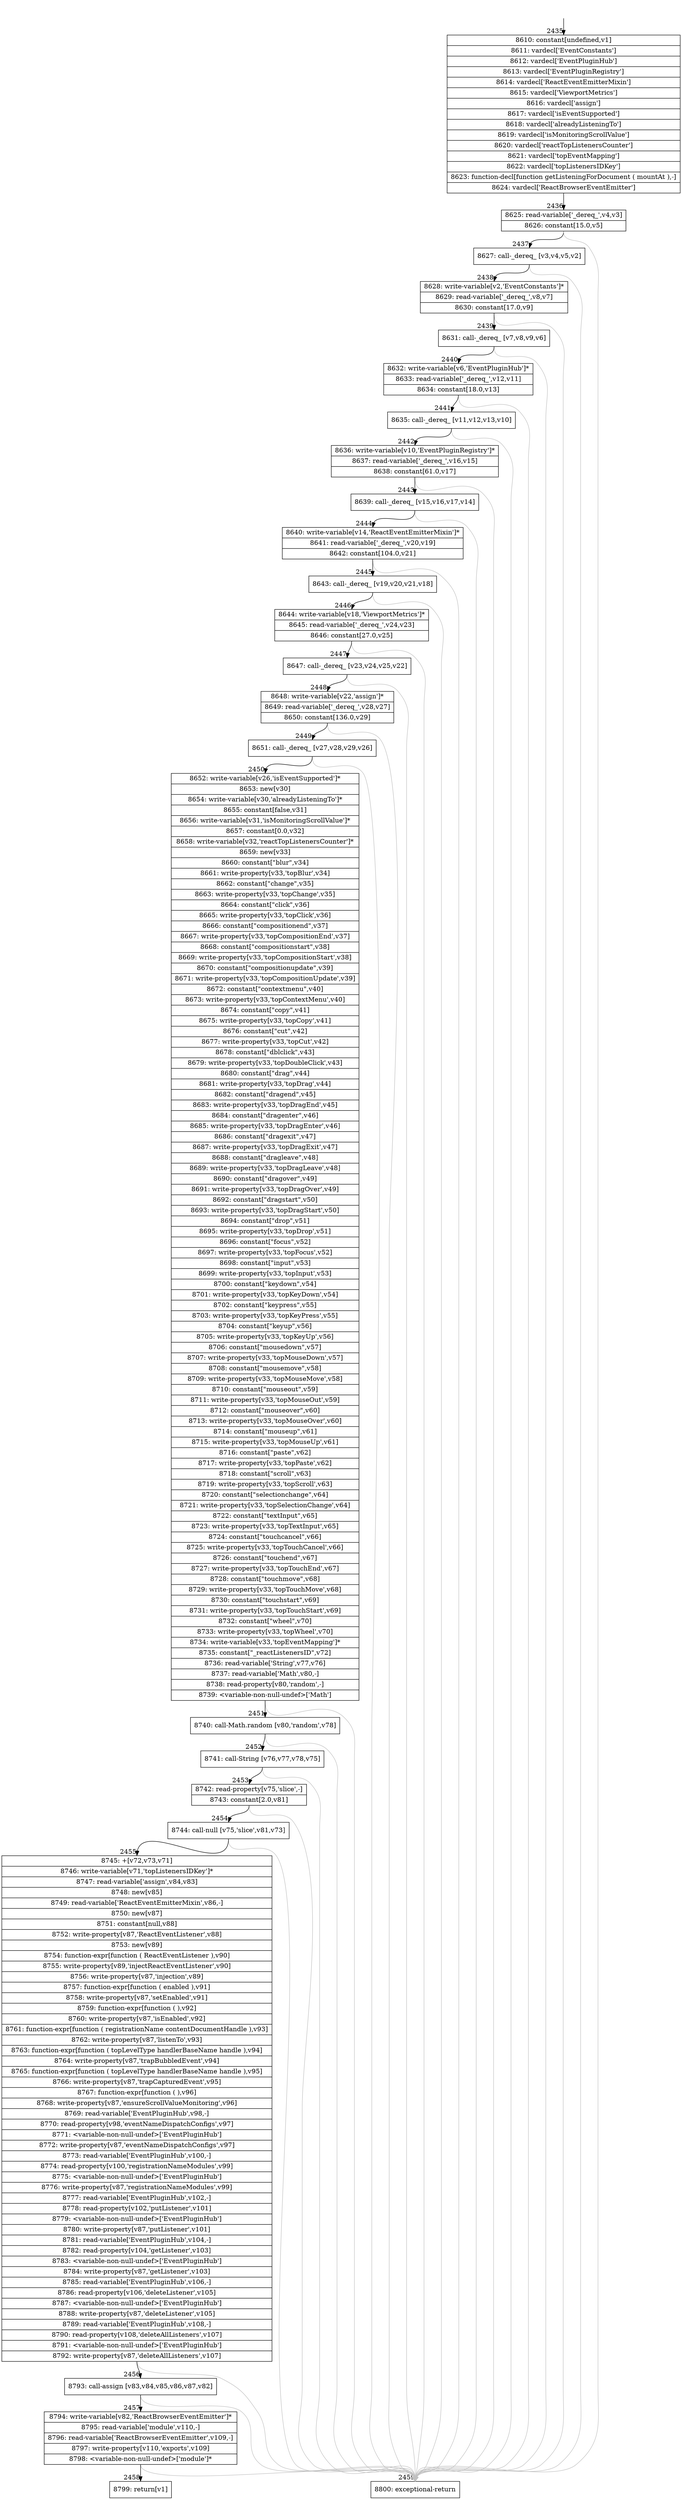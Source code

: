 digraph {
rankdir="TD"
BB_entry170[shape=none,label=""];
BB_entry170 -> BB2435 [tailport=s, headport=n, headlabel="    2435"]
BB2435 [shape=record label="{8610: constant[undefined,v1]|8611: vardecl['EventConstants']|8612: vardecl['EventPluginHub']|8613: vardecl['EventPluginRegistry']|8614: vardecl['ReactEventEmitterMixin']|8615: vardecl['ViewportMetrics']|8616: vardecl['assign']|8617: vardecl['isEventSupported']|8618: vardecl['alreadyListeningTo']|8619: vardecl['isMonitoringScrollValue']|8620: vardecl['reactTopListenersCounter']|8621: vardecl['topEventMapping']|8622: vardecl['topListenersIDKey']|8623: function-decl[function getListeningForDocument ( mountAt ),-]|8624: vardecl['ReactBrowserEventEmitter']}" ] 
BB2435 -> BB2436 [tailport=s, headport=n, headlabel="      2436"]
BB2436 [shape=record label="{8625: read-variable['_dereq_',v4,v3]|8626: constant[15.0,v5]}" ] 
BB2436 -> BB2437 [tailport=s, headport=n, headlabel="      2437"]
BB2436 -> BB2459 [tailport=s, headport=n, color=gray, headlabel="      2459"]
BB2437 [shape=record label="{8627: call-_dereq_ [v3,v4,v5,v2]}" ] 
BB2437 -> BB2438 [tailport=s, headport=n, headlabel="      2438"]
BB2437 -> BB2459 [tailport=s, headport=n, color=gray]
BB2438 [shape=record label="{8628: write-variable[v2,'EventConstants']*|8629: read-variable['_dereq_',v8,v7]|8630: constant[17.0,v9]}" ] 
BB2438 -> BB2439 [tailport=s, headport=n, headlabel="      2439"]
BB2438 -> BB2459 [tailport=s, headport=n, color=gray]
BB2439 [shape=record label="{8631: call-_dereq_ [v7,v8,v9,v6]}" ] 
BB2439 -> BB2440 [tailport=s, headport=n, headlabel="      2440"]
BB2439 -> BB2459 [tailport=s, headport=n, color=gray]
BB2440 [shape=record label="{8632: write-variable[v6,'EventPluginHub']*|8633: read-variable['_dereq_',v12,v11]|8634: constant[18.0,v13]}" ] 
BB2440 -> BB2441 [tailport=s, headport=n, headlabel="      2441"]
BB2440 -> BB2459 [tailport=s, headport=n, color=gray]
BB2441 [shape=record label="{8635: call-_dereq_ [v11,v12,v13,v10]}" ] 
BB2441 -> BB2442 [tailport=s, headport=n, headlabel="      2442"]
BB2441 -> BB2459 [tailport=s, headport=n, color=gray]
BB2442 [shape=record label="{8636: write-variable[v10,'EventPluginRegistry']*|8637: read-variable['_dereq_',v16,v15]|8638: constant[61.0,v17]}" ] 
BB2442 -> BB2443 [tailport=s, headport=n, headlabel="      2443"]
BB2442 -> BB2459 [tailport=s, headport=n, color=gray]
BB2443 [shape=record label="{8639: call-_dereq_ [v15,v16,v17,v14]}" ] 
BB2443 -> BB2444 [tailport=s, headport=n, headlabel="      2444"]
BB2443 -> BB2459 [tailport=s, headport=n, color=gray]
BB2444 [shape=record label="{8640: write-variable[v14,'ReactEventEmitterMixin']*|8641: read-variable['_dereq_',v20,v19]|8642: constant[104.0,v21]}" ] 
BB2444 -> BB2445 [tailport=s, headport=n, headlabel="      2445"]
BB2444 -> BB2459 [tailport=s, headport=n, color=gray]
BB2445 [shape=record label="{8643: call-_dereq_ [v19,v20,v21,v18]}" ] 
BB2445 -> BB2446 [tailport=s, headport=n, headlabel="      2446"]
BB2445 -> BB2459 [tailport=s, headport=n, color=gray]
BB2446 [shape=record label="{8644: write-variable[v18,'ViewportMetrics']*|8645: read-variable['_dereq_',v24,v23]|8646: constant[27.0,v25]}" ] 
BB2446 -> BB2447 [tailport=s, headport=n, headlabel="      2447"]
BB2446 -> BB2459 [tailport=s, headport=n, color=gray]
BB2447 [shape=record label="{8647: call-_dereq_ [v23,v24,v25,v22]}" ] 
BB2447 -> BB2448 [tailport=s, headport=n, headlabel="      2448"]
BB2447 -> BB2459 [tailport=s, headport=n, color=gray]
BB2448 [shape=record label="{8648: write-variable[v22,'assign']*|8649: read-variable['_dereq_',v28,v27]|8650: constant[136.0,v29]}" ] 
BB2448 -> BB2449 [tailport=s, headport=n, headlabel="      2449"]
BB2448 -> BB2459 [tailport=s, headport=n, color=gray]
BB2449 [shape=record label="{8651: call-_dereq_ [v27,v28,v29,v26]}" ] 
BB2449 -> BB2450 [tailport=s, headport=n, headlabel="      2450"]
BB2449 -> BB2459 [tailport=s, headport=n, color=gray]
BB2450 [shape=record label="{8652: write-variable[v26,'isEventSupported']*|8653: new[v30]|8654: write-variable[v30,'alreadyListeningTo']*|8655: constant[false,v31]|8656: write-variable[v31,'isMonitoringScrollValue']*|8657: constant[0.0,v32]|8658: write-variable[v32,'reactTopListenersCounter']*|8659: new[v33]|8660: constant[\"blur\",v34]|8661: write-property[v33,'topBlur',v34]|8662: constant[\"change\",v35]|8663: write-property[v33,'topChange',v35]|8664: constant[\"click\",v36]|8665: write-property[v33,'topClick',v36]|8666: constant[\"compositionend\",v37]|8667: write-property[v33,'topCompositionEnd',v37]|8668: constant[\"compositionstart\",v38]|8669: write-property[v33,'topCompositionStart',v38]|8670: constant[\"compositionupdate\",v39]|8671: write-property[v33,'topCompositionUpdate',v39]|8672: constant[\"contextmenu\",v40]|8673: write-property[v33,'topContextMenu',v40]|8674: constant[\"copy\",v41]|8675: write-property[v33,'topCopy',v41]|8676: constant[\"cut\",v42]|8677: write-property[v33,'topCut',v42]|8678: constant[\"dblclick\",v43]|8679: write-property[v33,'topDoubleClick',v43]|8680: constant[\"drag\",v44]|8681: write-property[v33,'topDrag',v44]|8682: constant[\"dragend\",v45]|8683: write-property[v33,'topDragEnd',v45]|8684: constant[\"dragenter\",v46]|8685: write-property[v33,'topDragEnter',v46]|8686: constant[\"dragexit\",v47]|8687: write-property[v33,'topDragExit',v47]|8688: constant[\"dragleave\",v48]|8689: write-property[v33,'topDragLeave',v48]|8690: constant[\"dragover\",v49]|8691: write-property[v33,'topDragOver',v49]|8692: constant[\"dragstart\",v50]|8693: write-property[v33,'topDragStart',v50]|8694: constant[\"drop\",v51]|8695: write-property[v33,'topDrop',v51]|8696: constant[\"focus\",v52]|8697: write-property[v33,'topFocus',v52]|8698: constant[\"input\",v53]|8699: write-property[v33,'topInput',v53]|8700: constant[\"keydown\",v54]|8701: write-property[v33,'topKeyDown',v54]|8702: constant[\"keypress\",v55]|8703: write-property[v33,'topKeyPress',v55]|8704: constant[\"keyup\",v56]|8705: write-property[v33,'topKeyUp',v56]|8706: constant[\"mousedown\",v57]|8707: write-property[v33,'topMouseDown',v57]|8708: constant[\"mousemove\",v58]|8709: write-property[v33,'topMouseMove',v58]|8710: constant[\"mouseout\",v59]|8711: write-property[v33,'topMouseOut',v59]|8712: constant[\"mouseover\",v60]|8713: write-property[v33,'topMouseOver',v60]|8714: constant[\"mouseup\",v61]|8715: write-property[v33,'topMouseUp',v61]|8716: constant[\"paste\",v62]|8717: write-property[v33,'topPaste',v62]|8718: constant[\"scroll\",v63]|8719: write-property[v33,'topScroll',v63]|8720: constant[\"selectionchange\",v64]|8721: write-property[v33,'topSelectionChange',v64]|8722: constant[\"textInput\",v65]|8723: write-property[v33,'topTextInput',v65]|8724: constant[\"touchcancel\",v66]|8725: write-property[v33,'topTouchCancel',v66]|8726: constant[\"touchend\",v67]|8727: write-property[v33,'topTouchEnd',v67]|8728: constant[\"touchmove\",v68]|8729: write-property[v33,'topTouchMove',v68]|8730: constant[\"touchstart\",v69]|8731: write-property[v33,'topTouchStart',v69]|8732: constant[\"wheel\",v70]|8733: write-property[v33,'topWheel',v70]|8734: write-variable[v33,'topEventMapping']*|8735: constant[\"_reactListenersID\",v72]|8736: read-variable['String',v77,v76]|8737: read-variable['Math',v80,-]|8738: read-property[v80,'random',-]|8739: \<variable-non-null-undef\>['Math']}" ] 
BB2450 -> BB2451 [tailport=s, headport=n, headlabel="      2451"]
BB2450 -> BB2459 [tailport=s, headport=n, color=gray]
BB2451 [shape=record label="{8740: call-Math.random [v80,'random',v78]}" ] 
BB2451 -> BB2452 [tailport=s, headport=n, headlabel="      2452"]
BB2451 -> BB2459 [tailport=s, headport=n, color=gray]
BB2452 [shape=record label="{8741: call-String [v76,v77,v78,v75]}" ] 
BB2452 -> BB2453 [tailport=s, headport=n, headlabel="      2453"]
BB2452 -> BB2459 [tailport=s, headport=n, color=gray]
BB2453 [shape=record label="{8742: read-property[v75,'slice',-]|8743: constant[2.0,v81]}" ] 
BB2453 -> BB2454 [tailport=s, headport=n, headlabel="      2454"]
BB2453 -> BB2459 [tailport=s, headport=n, color=gray]
BB2454 [shape=record label="{8744: call-null [v75,'slice',v81,v73]}" ] 
BB2454 -> BB2455 [tailport=s, headport=n, headlabel="      2455"]
BB2454 -> BB2459 [tailport=s, headport=n, color=gray]
BB2455 [shape=record label="{8745: +[v72,v73,v71]|8746: write-variable[v71,'topListenersIDKey']*|8747: read-variable['assign',v84,v83]|8748: new[v85]|8749: read-variable['ReactEventEmitterMixin',v86,-]|8750: new[v87]|8751: constant[null,v88]|8752: write-property[v87,'ReactEventListener',v88]|8753: new[v89]|8754: function-expr[function ( ReactEventListener ),v90]|8755: write-property[v89,'injectReactEventListener',v90]|8756: write-property[v87,'injection',v89]|8757: function-expr[function ( enabled ),v91]|8758: write-property[v87,'setEnabled',v91]|8759: function-expr[function ( ),v92]|8760: write-property[v87,'isEnabled',v92]|8761: function-expr[function ( registrationName contentDocumentHandle ),v93]|8762: write-property[v87,'listenTo',v93]|8763: function-expr[function ( topLevelType handlerBaseName handle ),v94]|8764: write-property[v87,'trapBubbledEvent',v94]|8765: function-expr[function ( topLevelType handlerBaseName handle ),v95]|8766: write-property[v87,'trapCapturedEvent',v95]|8767: function-expr[function ( ),v96]|8768: write-property[v87,'ensureScrollValueMonitoring',v96]|8769: read-variable['EventPluginHub',v98,-]|8770: read-property[v98,'eventNameDispatchConfigs',v97]|8771: \<variable-non-null-undef\>['EventPluginHub']|8772: write-property[v87,'eventNameDispatchConfigs',v97]|8773: read-variable['EventPluginHub',v100,-]|8774: read-property[v100,'registrationNameModules',v99]|8775: \<variable-non-null-undef\>['EventPluginHub']|8776: write-property[v87,'registrationNameModules',v99]|8777: read-variable['EventPluginHub',v102,-]|8778: read-property[v102,'putListener',v101]|8779: \<variable-non-null-undef\>['EventPluginHub']|8780: write-property[v87,'putListener',v101]|8781: read-variable['EventPluginHub',v104,-]|8782: read-property[v104,'getListener',v103]|8783: \<variable-non-null-undef\>['EventPluginHub']|8784: write-property[v87,'getListener',v103]|8785: read-variable['EventPluginHub',v106,-]|8786: read-property[v106,'deleteListener',v105]|8787: \<variable-non-null-undef\>['EventPluginHub']|8788: write-property[v87,'deleteListener',v105]|8789: read-variable['EventPluginHub',v108,-]|8790: read-property[v108,'deleteAllListeners',v107]|8791: \<variable-non-null-undef\>['EventPluginHub']|8792: write-property[v87,'deleteAllListeners',v107]}" ] 
BB2455 -> BB2456 [tailport=s, headport=n, headlabel="      2456"]
BB2455 -> BB2459 [tailport=s, headport=n, color=gray]
BB2456 [shape=record label="{8793: call-assign [v83,v84,v85,v86,v87,v82]}" ] 
BB2456 -> BB2457 [tailport=s, headport=n, headlabel="      2457"]
BB2456 -> BB2459 [tailport=s, headport=n, color=gray]
BB2457 [shape=record label="{8794: write-variable[v82,'ReactBrowserEventEmitter']*|8795: read-variable['module',v110,-]|8796: read-variable['ReactBrowserEventEmitter',v109,-]|8797: write-property[v110,'exports',v109]|8798: \<variable-non-null-undef\>['module']*}" ] 
BB2457 -> BB2458 [tailport=s, headport=n, headlabel="      2458"]
BB2457 -> BB2459 [tailport=s, headport=n, color=gray]
BB2458 [shape=record label="{8799: return[v1]}" ] 
BB2459 [shape=record label="{8800: exceptional-return}" ] 
//#$~ 4704
}
